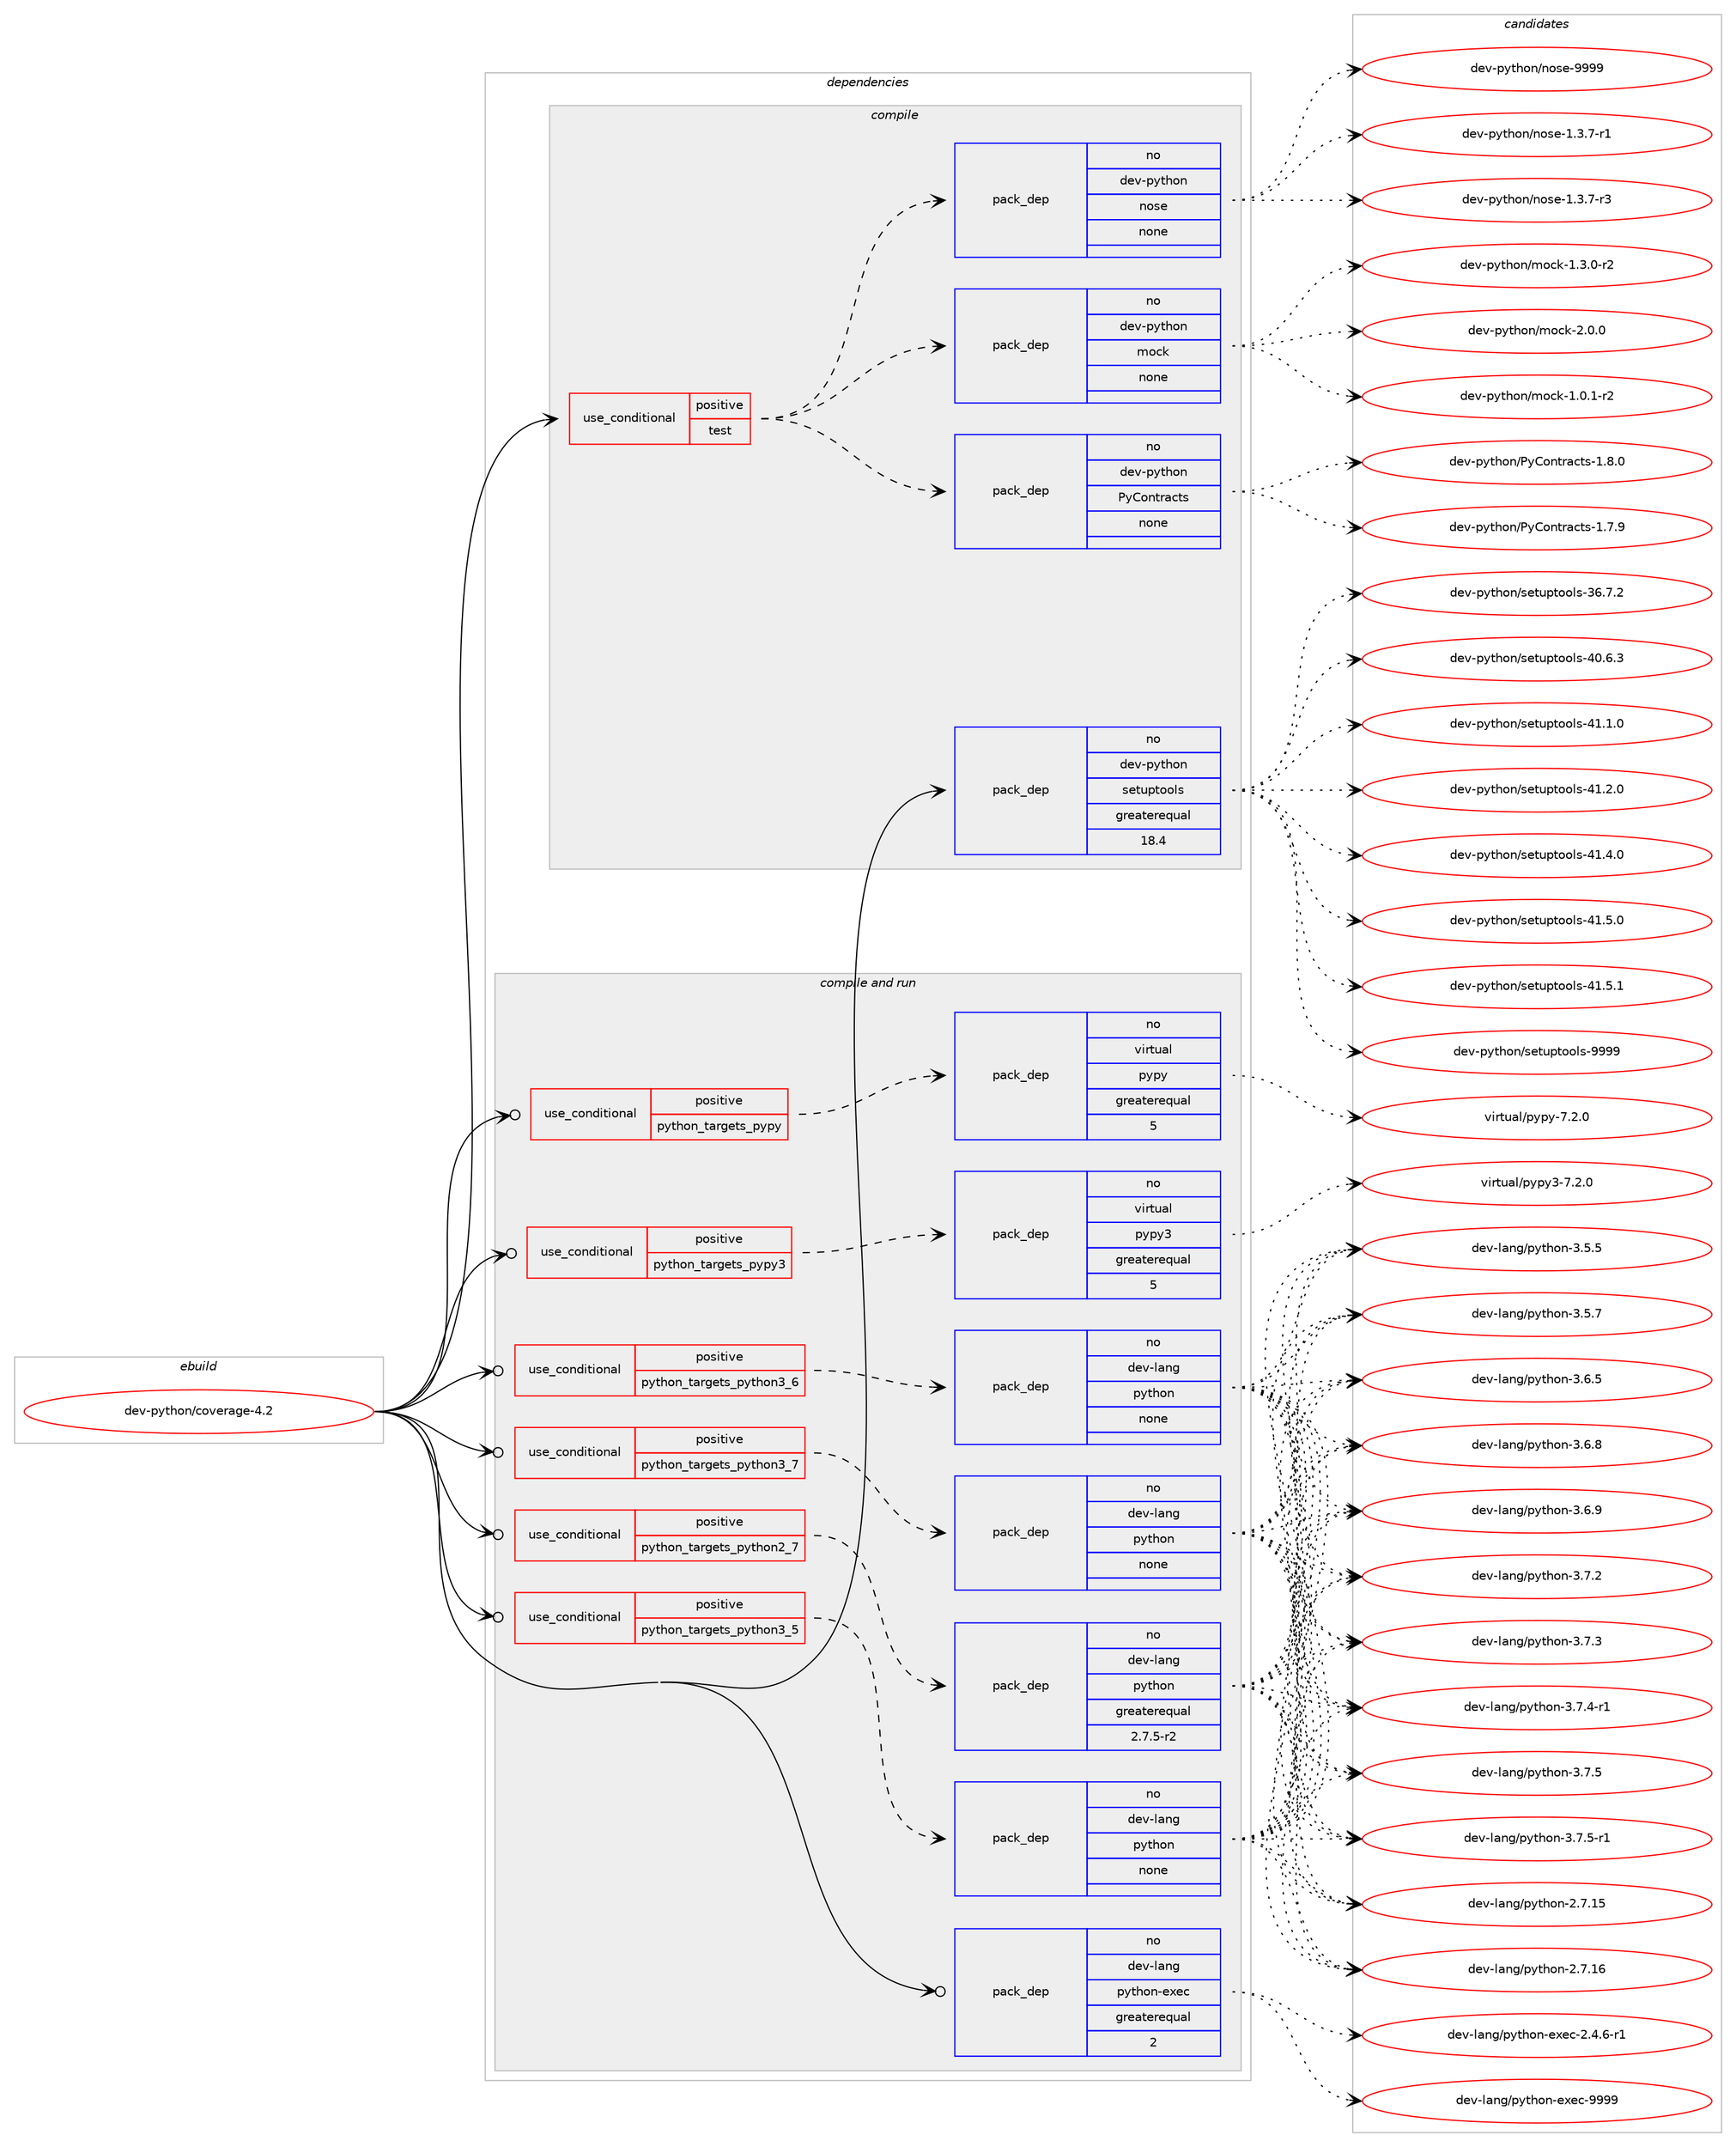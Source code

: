 digraph prolog {

# *************
# Graph options
# *************

newrank=true;
concentrate=true;
compound=true;
graph [rankdir=LR,fontname=Helvetica,fontsize=10,ranksep=1.5];#, ranksep=2.5, nodesep=0.2];
edge  [arrowhead=vee];
node  [fontname=Helvetica,fontsize=10];

# **********
# The ebuild
# **********

subgraph cluster_leftcol {
color=gray;
rank=same;
label=<<i>ebuild</i>>;
id [label="dev-python/coverage-4.2", color=red, width=4, href="../dev-python/coverage-4.2.svg"];
}

# ****************
# The dependencies
# ****************

subgraph cluster_midcol {
color=gray;
label=<<i>dependencies</i>>;
subgraph cluster_compile {
fillcolor="#eeeeee";
style=filled;
label=<<i>compile</i>>;
subgraph cond137895 {
dependency599971 [label=<<TABLE BORDER="0" CELLBORDER="1" CELLSPACING="0" CELLPADDING="4"><TR><TD ROWSPAN="3" CELLPADDING="10">use_conditional</TD></TR><TR><TD>positive</TD></TR><TR><TD>test</TD></TR></TABLE>>, shape=none, color=red];
subgraph pack450297 {
dependency599972 [label=<<TABLE BORDER="0" CELLBORDER="1" CELLSPACING="0" CELLPADDING="4" WIDTH="220"><TR><TD ROWSPAN="6" CELLPADDING="30">pack_dep</TD></TR><TR><TD WIDTH="110">no</TD></TR><TR><TD>dev-python</TD></TR><TR><TD>PyContracts</TD></TR><TR><TD>none</TD></TR><TR><TD></TD></TR></TABLE>>, shape=none, color=blue];
}
dependency599971:e -> dependency599972:w [weight=20,style="dashed",arrowhead="vee"];
subgraph pack450298 {
dependency599973 [label=<<TABLE BORDER="0" CELLBORDER="1" CELLSPACING="0" CELLPADDING="4" WIDTH="220"><TR><TD ROWSPAN="6" CELLPADDING="30">pack_dep</TD></TR><TR><TD WIDTH="110">no</TD></TR><TR><TD>dev-python</TD></TR><TR><TD>mock</TD></TR><TR><TD>none</TD></TR><TR><TD></TD></TR></TABLE>>, shape=none, color=blue];
}
dependency599971:e -> dependency599973:w [weight=20,style="dashed",arrowhead="vee"];
subgraph pack450299 {
dependency599974 [label=<<TABLE BORDER="0" CELLBORDER="1" CELLSPACING="0" CELLPADDING="4" WIDTH="220"><TR><TD ROWSPAN="6" CELLPADDING="30">pack_dep</TD></TR><TR><TD WIDTH="110">no</TD></TR><TR><TD>dev-python</TD></TR><TR><TD>nose</TD></TR><TR><TD>none</TD></TR><TR><TD></TD></TR></TABLE>>, shape=none, color=blue];
}
dependency599971:e -> dependency599974:w [weight=20,style="dashed",arrowhead="vee"];
}
id:e -> dependency599971:w [weight=20,style="solid",arrowhead="vee"];
subgraph pack450300 {
dependency599975 [label=<<TABLE BORDER="0" CELLBORDER="1" CELLSPACING="0" CELLPADDING="4" WIDTH="220"><TR><TD ROWSPAN="6" CELLPADDING="30">pack_dep</TD></TR><TR><TD WIDTH="110">no</TD></TR><TR><TD>dev-python</TD></TR><TR><TD>setuptools</TD></TR><TR><TD>greaterequal</TD></TR><TR><TD>18.4</TD></TR></TABLE>>, shape=none, color=blue];
}
id:e -> dependency599975:w [weight=20,style="solid",arrowhead="vee"];
}
subgraph cluster_compileandrun {
fillcolor="#eeeeee";
style=filled;
label=<<i>compile and run</i>>;
subgraph cond137896 {
dependency599976 [label=<<TABLE BORDER="0" CELLBORDER="1" CELLSPACING="0" CELLPADDING="4"><TR><TD ROWSPAN="3" CELLPADDING="10">use_conditional</TD></TR><TR><TD>positive</TD></TR><TR><TD>python_targets_pypy</TD></TR></TABLE>>, shape=none, color=red];
subgraph pack450301 {
dependency599977 [label=<<TABLE BORDER="0" CELLBORDER="1" CELLSPACING="0" CELLPADDING="4" WIDTH="220"><TR><TD ROWSPAN="6" CELLPADDING="30">pack_dep</TD></TR><TR><TD WIDTH="110">no</TD></TR><TR><TD>virtual</TD></TR><TR><TD>pypy</TD></TR><TR><TD>greaterequal</TD></TR><TR><TD>5</TD></TR></TABLE>>, shape=none, color=blue];
}
dependency599976:e -> dependency599977:w [weight=20,style="dashed",arrowhead="vee"];
}
id:e -> dependency599976:w [weight=20,style="solid",arrowhead="odotvee"];
subgraph cond137897 {
dependency599978 [label=<<TABLE BORDER="0" CELLBORDER="1" CELLSPACING="0" CELLPADDING="4"><TR><TD ROWSPAN="3" CELLPADDING="10">use_conditional</TD></TR><TR><TD>positive</TD></TR><TR><TD>python_targets_pypy3</TD></TR></TABLE>>, shape=none, color=red];
subgraph pack450302 {
dependency599979 [label=<<TABLE BORDER="0" CELLBORDER="1" CELLSPACING="0" CELLPADDING="4" WIDTH="220"><TR><TD ROWSPAN="6" CELLPADDING="30">pack_dep</TD></TR><TR><TD WIDTH="110">no</TD></TR><TR><TD>virtual</TD></TR><TR><TD>pypy3</TD></TR><TR><TD>greaterequal</TD></TR><TR><TD>5</TD></TR></TABLE>>, shape=none, color=blue];
}
dependency599978:e -> dependency599979:w [weight=20,style="dashed",arrowhead="vee"];
}
id:e -> dependency599978:w [weight=20,style="solid",arrowhead="odotvee"];
subgraph cond137898 {
dependency599980 [label=<<TABLE BORDER="0" CELLBORDER="1" CELLSPACING="0" CELLPADDING="4"><TR><TD ROWSPAN="3" CELLPADDING="10">use_conditional</TD></TR><TR><TD>positive</TD></TR><TR><TD>python_targets_python2_7</TD></TR></TABLE>>, shape=none, color=red];
subgraph pack450303 {
dependency599981 [label=<<TABLE BORDER="0" CELLBORDER="1" CELLSPACING="0" CELLPADDING="4" WIDTH="220"><TR><TD ROWSPAN="6" CELLPADDING="30">pack_dep</TD></TR><TR><TD WIDTH="110">no</TD></TR><TR><TD>dev-lang</TD></TR><TR><TD>python</TD></TR><TR><TD>greaterequal</TD></TR><TR><TD>2.7.5-r2</TD></TR></TABLE>>, shape=none, color=blue];
}
dependency599980:e -> dependency599981:w [weight=20,style="dashed",arrowhead="vee"];
}
id:e -> dependency599980:w [weight=20,style="solid",arrowhead="odotvee"];
subgraph cond137899 {
dependency599982 [label=<<TABLE BORDER="0" CELLBORDER="1" CELLSPACING="0" CELLPADDING="4"><TR><TD ROWSPAN="3" CELLPADDING="10">use_conditional</TD></TR><TR><TD>positive</TD></TR><TR><TD>python_targets_python3_5</TD></TR></TABLE>>, shape=none, color=red];
subgraph pack450304 {
dependency599983 [label=<<TABLE BORDER="0" CELLBORDER="1" CELLSPACING="0" CELLPADDING="4" WIDTH="220"><TR><TD ROWSPAN="6" CELLPADDING="30">pack_dep</TD></TR><TR><TD WIDTH="110">no</TD></TR><TR><TD>dev-lang</TD></TR><TR><TD>python</TD></TR><TR><TD>none</TD></TR><TR><TD></TD></TR></TABLE>>, shape=none, color=blue];
}
dependency599982:e -> dependency599983:w [weight=20,style="dashed",arrowhead="vee"];
}
id:e -> dependency599982:w [weight=20,style="solid",arrowhead="odotvee"];
subgraph cond137900 {
dependency599984 [label=<<TABLE BORDER="0" CELLBORDER="1" CELLSPACING="0" CELLPADDING="4"><TR><TD ROWSPAN="3" CELLPADDING="10">use_conditional</TD></TR><TR><TD>positive</TD></TR><TR><TD>python_targets_python3_6</TD></TR></TABLE>>, shape=none, color=red];
subgraph pack450305 {
dependency599985 [label=<<TABLE BORDER="0" CELLBORDER="1" CELLSPACING="0" CELLPADDING="4" WIDTH="220"><TR><TD ROWSPAN="6" CELLPADDING="30">pack_dep</TD></TR><TR><TD WIDTH="110">no</TD></TR><TR><TD>dev-lang</TD></TR><TR><TD>python</TD></TR><TR><TD>none</TD></TR><TR><TD></TD></TR></TABLE>>, shape=none, color=blue];
}
dependency599984:e -> dependency599985:w [weight=20,style="dashed",arrowhead="vee"];
}
id:e -> dependency599984:w [weight=20,style="solid",arrowhead="odotvee"];
subgraph cond137901 {
dependency599986 [label=<<TABLE BORDER="0" CELLBORDER="1" CELLSPACING="0" CELLPADDING="4"><TR><TD ROWSPAN="3" CELLPADDING="10">use_conditional</TD></TR><TR><TD>positive</TD></TR><TR><TD>python_targets_python3_7</TD></TR></TABLE>>, shape=none, color=red];
subgraph pack450306 {
dependency599987 [label=<<TABLE BORDER="0" CELLBORDER="1" CELLSPACING="0" CELLPADDING="4" WIDTH="220"><TR><TD ROWSPAN="6" CELLPADDING="30">pack_dep</TD></TR><TR><TD WIDTH="110">no</TD></TR><TR><TD>dev-lang</TD></TR><TR><TD>python</TD></TR><TR><TD>none</TD></TR><TR><TD></TD></TR></TABLE>>, shape=none, color=blue];
}
dependency599986:e -> dependency599987:w [weight=20,style="dashed",arrowhead="vee"];
}
id:e -> dependency599986:w [weight=20,style="solid",arrowhead="odotvee"];
subgraph pack450307 {
dependency599988 [label=<<TABLE BORDER="0" CELLBORDER="1" CELLSPACING="0" CELLPADDING="4" WIDTH="220"><TR><TD ROWSPAN="6" CELLPADDING="30">pack_dep</TD></TR><TR><TD WIDTH="110">no</TD></TR><TR><TD>dev-lang</TD></TR><TR><TD>python-exec</TD></TR><TR><TD>greaterequal</TD></TR><TR><TD>2</TD></TR></TABLE>>, shape=none, color=blue];
}
id:e -> dependency599988:w [weight=20,style="solid",arrowhead="odotvee"];
}
subgraph cluster_run {
fillcolor="#eeeeee";
style=filled;
label=<<i>run</i>>;
}
}

# **************
# The candidates
# **************

subgraph cluster_choices {
rank=same;
color=gray;
label=<<i>candidates</i>>;

subgraph choice450297 {
color=black;
nodesep=1;
choice100101118451121211161041111104780121671111101161149799116115454946554657 [label="dev-python/PyContracts-1.7.9", color=red, width=4,href="../dev-python/PyContracts-1.7.9.svg"];
choice100101118451121211161041111104780121671111101161149799116115454946564648 [label="dev-python/PyContracts-1.8.0", color=red, width=4,href="../dev-python/PyContracts-1.8.0.svg"];
dependency599972:e -> choice100101118451121211161041111104780121671111101161149799116115454946554657:w [style=dotted,weight="100"];
dependency599972:e -> choice100101118451121211161041111104780121671111101161149799116115454946564648:w [style=dotted,weight="100"];
}
subgraph choice450298 {
color=black;
nodesep=1;
choice1001011184511212111610411111047109111991074549464846494511450 [label="dev-python/mock-1.0.1-r2", color=red, width=4,href="../dev-python/mock-1.0.1-r2.svg"];
choice1001011184511212111610411111047109111991074549465146484511450 [label="dev-python/mock-1.3.0-r2", color=red, width=4,href="../dev-python/mock-1.3.0-r2.svg"];
choice100101118451121211161041111104710911199107455046484648 [label="dev-python/mock-2.0.0", color=red, width=4,href="../dev-python/mock-2.0.0.svg"];
dependency599973:e -> choice1001011184511212111610411111047109111991074549464846494511450:w [style=dotted,weight="100"];
dependency599973:e -> choice1001011184511212111610411111047109111991074549465146484511450:w [style=dotted,weight="100"];
dependency599973:e -> choice100101118451121211161041111104710911199107455046484648:w [style=dotted,weight="100"];
}
subgraph choice450299 {
color=black;
nodesep=1;
choice10010111845112121116104111110471101111151014549465146554511449 [label="dev-python/nose-1.3.7-r1", color=red, width=4,href="../dev-python/nose-1.3.7-r1.svg"];
choice10010111845112121116104111110471101111151014549465146554511451 [label="dev-python/nose-1.3.7-r3", color=red, width=4,href="../dev-python/nose-1.3.7-r3.svg"];
choice10010111845112121116104111110471101111151014557575757 [label="dev-python/nose-9999", color=red, width=4,href="../dev-python/nose-9999.svg"];
dependency599974:e -> choice10010111845112121116104111110471101111151014549465146554511449:w [style=dotted,weight="100"];
dependency599974:e -> choice10010111845112121116104111110471101111151014549465146554511451:w [style=dotted,weight="100"];
dependency599974:e -> choice10010111845112121116104111110471101111151014557575757:w [style=dotted,weight="100"];
}
subgraph choice450300 {
color=black;
nodesep=1;
choice100101118451121211161041111104711510111611711211611111110811545515446554650 [label="dev-python/setuptools-36.7.2", color=red, width=4,href="../dev-python/setuptools-36.7.2.svg"];
choice100101118451121211161041111104711510111611711211611111110811545524846544651 [label="dev-python/setuptools-40.6.3", color=red, width=4,href="../dev-python/setuptools-40.6.3.svg"];
choice100101118451121211161041111104711510111611711211611111110811545524946494648 [label="dev-python/setuptools-41.1.0", color=red, width=4,href="../dev-python/setuptools-41.1.0.svg"];
choice100101118451121211161041111104711510111611711211611111110811545524946504648 [label="dev-python/setuptools-41.2.0", color=red, width=4,href="../dev-python/setuptools-41.2.0.svg"];
choice100101118451121211161041111104711510111611711211611111110811545524946524648 [label="dev-python/setuptools-41.4.0", color=red, width=4,href="../dev-python/setuptools-41.4.0.svg"];
choice100101118451121211161041111104711510111611711211611111110811545524946534648 [label="dev-python/setuptools-41.5.0", color=red, width=4,href="../dev-python/setuptools-41.5.0.svg"];
choice100101118451121211161041111104711510111611711211611111110811545524946534649 [label="dev-python/setuptools-41.5.1", color=red, width=4,href="../dev-python/setuptools-41.5.1.svg"];
choice10010111845112121116104111110471151011161171121161111111081154557575757 [label="dev-python/setuptools-9999", color=red, width=4,href="../dev-python/setuptools-9999.svg"];
dependency599975:e -> choice100101118451121211161041111104711510111611711211611111110811545515446554650:w [style=dotted,weight="100"];
dependency599975:e -> choice100101118451121211161041111104711510111611711211611111110811545524846544651:w [style=dotted,weight="100"];
dependency599975:e -> choice100101118451121211161041111104711510111611711211611111110811545524946494648:w [style=dotted,weight="100"];
dependency599975:e -> choice100101118451121211161041111104711510111611711211611111110811545524946504648:w [style=dotted,weight="100"];
dependency599975:e -> choice100101118451121211161041111104711510111611711211611111110811545524946524648:w [style=dotted,weight="100"];
dependency599975:e -> choice100101118451121211161041111104711510111611711211611111110811545524946534648:w [style=dotted,weight="100"];
dependency599975:e -> choice100101118451121211161041111104711510111611711211611111110811545524946534649:w [style=dotted,weight="100"];
dependency599975:e -> choice10010111845112121116104111110471151011161171121161111111081154557575757:w [style=dotted,weight="100"];
}
subgraph choice450301 {
color=black;
nodesep=1;
choice1181051141161179710847112121112121455546504648 [label="virtual/pypy-7.2.0", color=red, width=4,href="../virtual/pypy-7.2.0.svg"];
dependency599977:e -> choice1181051141161179710847112121112121455546504648:w [style=dotted,weight="100"];
}
subgraph choice450302 {
color=black;
nodesep=1;
choice118105114116117971084711212111212151455546504648 [label="virtual/pypy3-7.2.0", color=red, width=4,href="../virtual/pypy3-7.2.0.svg"];
dependency599979:e -> choice118105114116117971084711212111212151455546504648:w [style=dotted,weight="100"];
}
subgraph choice450303 {
color=black;
nodesep=1;
choice10010111845108971101034711212111610411111045504655464953 [label="dev-lang/python-2.7.15", color=red, width=4,href="../dev-lang/python-2.7.15.svg"];
choice10010111845108971101034711212111610411111045504655464954 [label="dev-lang/python-2.7.16", color=red, width=4,href="../dev-lang/python-2.7.16.svg"];
choice100101118451089711010347112121116104111110455146534653 [label="dev-lang/python-3.5.5", color=red, width=4,href="../dev-lang/python-3.5.5.svg"];
choice100101118451089711010347112121116104111110455146534655 [label="dev-lang/python-3.5.7", color=red, width=4,href="../dev-lang/python-3.5.7.svg"];
choice100101118451089711010347112121116104111110455146544653 [label="dev-lang/python-3.6.5", color=red, width=4,href="../dev-lang/python-3.6.5.svg"];
choice100101118451089711010347112121116104111110455146544656 [label="dev-lang/python-3.6.8", color=red, width=4,href="../dev-lang/python-3.6.8.svg"];
choice100101118451089711010347112121116104111110455146544657 [label="dev-lang/python-3.6.9", color=red, width=4,href="../dev-lang/python-3.6.9.svg"];
choice100101118451089711010347112121116104111110455146554650 [label="dev-lang/python-3.7.2", color=red, width=4,href="../dev-lang/python-3.7.2.svg"];
choice100101118451089711010347112121116104111110455146554651 [label="dev-lang/python-3.7.3", color=red, width=4,href="../dev-lang/python-3.7.3.svg"];
choice1001011184510897110103471121211161041111104551465546524511449 [label="dev-lang/python-3.7.4-r1", color=red, width=4,href="../dev-lang/python-3.7.4-r1.svg"];
choice100101118451089711010347112121116104111110455146554653 [label="dev-lang/python-3.7.5", color=red, width=4,href="../dev-lang/python-3.7.5.svg"];
choice1001011184510897110103471121211161041111104551465546534511449 [label="dev-lang/python-3.7.5-r1", color=red, width=4,href="../dev-lang/python-3.7.5-r1.svg"];
dependency599981:e -> choice10010111845108971101034711212111610411111045504655464953:w [style=dotted,weight="100"];
dependency599981:e -> choice10010111845108971101034711212111610411111045504655464954:w [style=dotted,weight="100"];
dependency599981:e -> choice100101118451089711010347112121116104111110455146534653:w [style=dotted,weight="100"];
dependency599981:e -> choice100101118451089711010347112121116104111110455146534655:w [style=dotted,weight="100"];
dependency599981:e -> choice100101118451089711010347112121116104111110455146544653:w [style=dotted,weight="100"];
dependency599981:e -> choice100101118451089711010347112121116104111110455146544656:w [style=dotted,weight="100"];
dependency599981:e -> choice100101118451089711010347112121116104111110455146544657:w [style=dotted,weight="100"];
dependency599981:e -> choice100101118451089711010347112121116104111110455146554650:w [style=dotted,weight="100"];
dependency599981:e -> choice100101118451089711010347112121116104111110455146554651:w [style=dotted,weight="100"];
dependency599981:e -> choice1001011184510897110103471121211161041111104551465546524511449:w [style=dotted,weight="100"];
dependency599981:e -> choice100101118451089711010347112121116104111110455146554653:w [style=dotted,weight="100"];
dependency599981:e -> choice1001011184510897110103471121211161041111104551465546534511449:w [style=dotted,weight="100"];
}
subgraph choice450304 {
color=black;
nodesep=1;
choice10010111845108971101034711212111610411111045504655464953 [label="dev-lang/python-2.7.15", color=red, width=4,href="../dev-lang/python-2.7.15.svg"];
choice10010111845108971101034711212111610411111045504655464954 [label="dev-lang/python-2.7.16", color=red, width=4,href="../dev-lang/python-2.7.16.svg"];
choice100101118451089711010347112121116104111110455146534653 [label="dev-lang/python-3.5.5", color=red, width=4,href="../dev-lang/python-3.5.5.svg"];
choice100101118451089711010347112121116104111110455146534655 [label="dev-lang/python-3.5.7", color=red, width=4,href="../dev-lang/python-3.5.7.svg"];
choice100101118451089711010347112121116104111110455146544653 [label="dev-lang/python-3.6.5", color=red, width=4,href="../dev-lang/python-3.6.5.svg"];
choice100101118451089711010347112121116104111110455146544656 [label="dev-lang/python-3.6.8", color=red, width=4,href="../dev-lang/python-3.6.8.svg"];
choice100101118451089711010347112121116104111110455146544657 [label="dev-lang/python-3.6.9", color=red, width=4,href="../dev-lang/python-3.6.9.svg"];
choice100101118451089711010347112121116104111110455146554650 [label="dev-lang/python-3.7.2", color=red, width=4,href="../dev-lang/python-3.7.2.svg"];
choice100101118451089711010347112121116104111110455146554651 [label="dev-lang/python-3.7.3", color=red, width=4,href="../dev-lang/python-3.7.3.svg"];
choice1001011184510897110103471121211161041111104551465546524511449 [label="dev-lang/python-3.7.4-r1", color=red, width=4,href="../dev-lang/python-3.7.4-r1.svg"];
choice100101118451089711010347112121116104111110455146554653 [label="dev-lang/python-3.7.5", color=red, width=4,href="../dev-lang/python-3.7.5.svg"];
choice1001011184510897110103471121211161041111104551465546534511449 [label="dev-lang/python-3.7.5-r1", color=red, width=4,href="../dev-lang/python-3.7.5-r1.svg"];
dependency599983:e -> choice10010111845108971101034711212111610411111045504655464953:w [style=dotted,weight="100"];
dependency599983:e -> choice10010111845108971101034711212111610411111045504655464954:w [style=dotted,weight="100"];
dependency599983:e -> choice100101118451089711010347112121116104111110455146534653:w [style=dotted,weight="100"];
dependency599983:e -> choice100101118451089711010347112121116104111110455146534655:w [style=dotted,weight="100"];
dependency599983:e -> choice100101118451089711010347112121116104111110455146544653:w [style=dotted,weight="100"];
dependency599983:e -> choice100101118451089711010347112121116104111110455146544656:w [style=dotted,weight="100"];
dependency599983:e -> choice100101118451089711010347112121116104111110455146544657:w [style=dotted,weight="100"];
dependency599983:e -> choice100101118451089711010347112121116104111110455146554650:w [style=dotted,weight="100"];
dependency599983:e -> choice100101118451089711010347112121116104111110455146554651:w [style=dotted,weight="100"];
dependency599983:e -> choice1001011184510897110103471121211161041111104551465546524511449:w [style=dotted,weight="100"];
dependency599983:e -> choice100101118451089711010347112121116104111110455146554653:w [style=dotted,weight="100"];
dependency599983:e -> choice1001011184510897110103471121211161041111104551465546534511449:w [style=dotted,weight="100"];
}
subgraph choice450305 {
color=black;
nodesep=1;
choice10010111845108971101034711212111610411111045504655464953 [label="dev-lang/python-2.7.15", color=red, width=4,href="../dev-lang/python-2.7.15.svg"];
choice10010111845108971101034711212111610411111045504655464954 [label="dev-lang/python-2.7.16", color=red, width=4,href="../dev-lang/python-2.7.16.svg"];
choice100101118451089711010347112121116104111110455146534653 [label="dev-lang/python-3.5.5", color=red, width=4,href="../dev-lang/python-3.5.5.svg"];
choice100101118451089711010347112121116104111110455146534655 [label="dev-lang/python-3.5.7", color=red, width=4,href="../dev-lang/python-3.5.7.svg"];
choice100101118451089711010347112121116104111110455146544653 [label="dev-lang/python-3.6.5", color=red, width=4,href="../dev-lang/python-3.6.5.svg"];
choice100101118451089711010347112121116104111110455146544656 [label="dev-lang/python-3.6.8", color=red, width=4,href="../dev-lang/python-3.6.8.svg"];
choice100101118451089711010347112121116104111110455146544657 [label="dev-lang/python-3.6.9", color=red, width=4,href="../dev-lang/python-3.6.9.svg"];
choice100101118451089711010347112121116104111110455146554650 [label="dev-lang/python-3.7.2", color=red, width=4,href="../dev-lang/python-3.7.2.svg"];
choice100101118451089711010347112121116104111110455146554651 [label="dev-lang/python-3.7.3", color=red, width=4,href="../dev-lang/python-3.7.3.svg"];
choice1001011184510897110103471121211161041111104551465546524511449 [label="dev-lang/python-3.7.4-r1", color=red, width=4,href="../dev-lang/python-3.7.4-r1.svg"];
choice100101118451089711010347112121116104111110455146554653 [label="dev-lang/python-3.7.5", color=red, width=4,href="../dev-lang/python-3.7.5.svg"];
choice1001011184510897110103471121211161041111104551465546534511449 [label="dev-lang/python-3.7.5-r1", color=red, width=4,href="../dev-lang/python-3.7.5-r1.svg"];
dependency599985:e -> choice10010111845108971101034711212111610411111045504655464953:w [style=dotted,weight="100"];
dependency599985:e -> choice10010111845108971101034711212111610411111045504655464954:w [style=dotted,weight="100"];
dependency599985:e -> choice100101118451089711010347112121116104111110455146534653:w [style=dotted,weight="100"];
dependency599985:e -> choice100101118451089711010347112121116104111110455146534655:w [style=dotted,weight="100"];
dependency599985:e -> choice100101118451089711010347112121116104111110455146544653:w [style=dotted,weight="100"];
dependency599985:e -> choice100101118451089711010347112121116104111110455146544656:w [style=dotted,weight="100"];
dependency599985:e -> choice100101118451089711010347112121116104111110455146544657:w [style=dotted,weight="100"];
dependency599985:e -> choice100101118451089711010347112121116104111110455146554650:w [style=dotted,weight="100"];
dependency599985:e -> choice100101118451089711010347112121116104111110455146554651:w [style=dotted,weight="100"];
dependency599985:e -> choice1001011184510897110103471121211161041111104551465546524511449:w [style=dotted,weight="100"];
dependency599985:e -> choice100101118451089711010347112121116104111110455146554653:w [style=dotted,weight="100"];
dependency599985:e -> choice1001011184510897110103471121211161041111104551465546534511449:w [style=dotted,weight="100"];
}
subgraph choice450306 {
color=black;
nodesep=1;
choice10010111845108971101034711212111610411111045504655464953 [label="dev-lang/python-2.7.15", color=red, width=4,href="../dev-lang/python-2.7.15.svg"];
choice10010111845108971101034711212111610411111045504655464954 [label="dev-lang/python-2.7.16", color=red, width=4,href="../dev-lang/python-2.7.16.svg"];
choice100101118451089711010347112121116104111110455146534653 [label="dev-lang/python-3.5.5", color=red, width=4,href="../dev-lang/python-3.5.5.svg"];
choice100101118451089711010347112121116104111110455146534655 [label="dev-lang/python-3.5.7", color=red, width=4,href="../dev-lang/python-3.5.7.svg"];
choice100101118451089711010347112121116104111110455146544653 [label="dev-lang/python-3.6.5", color=red, width=4,href="../dev-lang/python-3.6.5.svg"];
choice100101118451089711010347112121116104111110455146544656 [label="dev-lang/python-3.6.8", color=red, width=4,href="../dev-lang/python-3.6.8.svg"];
choice100101118451089711010347112121116104111110455146544657 [label="dev-lang/python-3.6.9", color=red, width=4,href="../dev-lang/python-3.6.9.svg"];
choice100101118451089711010347112121116104111110455146554650 [label="dev-lang/python-3.7.2", color=red, width=4,href="../dev-lang/python-3.7.2.svg"];
choice100101118451089711010347112121116104111110455146554651 [label="dev-lang/python-3.7.3", color=red, width=4,href="../dev-lang/python-3.7.3.svg"];
choice1001011184510897110103471121211161041111104551465546524511449 [label="dev-lang/python-3.7.4-r1", color=red, width=4,href="../dev-lang/python-3.7.4-r1.svg"];
choice100101118451089711010347112121116104111110455146554653 [label="dev-lang/python-3.7.5", color=red, width=4,href="../dev-lang/python-3.7.5.svg"];
choice1001011184510897110103471121211161041111104551465546534511449 [label="dev-lang/python-3.7.5-r1", color=red, width=4,href="../dev-lang/python-3.7.5-r1.svg"];
dependency599987:e -> choice10010111845108971101034711212111610411111045504655464953:w [style=dotted,weight="100"];
dependency599987:e -> choice10010111845108971101034711212111610411111045504655464954:w [style=dotted,weight="100"];
dependency599987:e -> choice100101118451089711010347112121116104111110455146534653:w [style=dotted,weight="100"];
dependency599987:e -> choice100101118451089711010347112121116104111110455146534655:w [style=dotted,weight="100"];
dependency599987:e -> choice100101118451089711010347112121116104111110455146544653:w [style=dotted,weight="100"];
dependency599987:e -> choice100101118451089711010347112121116104111110455146544656:w [style=dotted,weight="100"];
dependency599987:e -> choice100101118451089711010347112121116104111110455146544657:w [style=dotted,weight="100"];
dependency599987:e -> choice100101118451089711010347112121116104111110455146554650:w [style=dotted,weight="100"];
dependency599987:e -> choice100101118451089711010347112121116104111110455146554651:w [style=dotted,weight="100"];
dependency599987:e -> choice1001011184510897110103471121211161041111104551465546524511449:w [style=dotted,weight="100"];
dependency599987:e -> choice100101118451089711010347112121116104111110455146554653:w [style=dotted,weight="100"];
dependency599987:e -> choice1001011184510897110103471121211161041111104551465546534511449:w [style=dotted,weight="100"];
}
subgraph choice450307 {
color=black;
nodesep=1;
choice10010111845108971101034711212111610411111045101120101994550465246544511449 [label="dev-lang/python-exec-2.4.6-r1", color=red, width=4,href="../dev-lang/python-exec-2.4.6-r1.svg"];
choice10010111845108971101034711212111610411111045101120101994557575757 [label="dev-lang/python-exec-9999", color=red, width=4,href="../dev-lang/python-exec-9999.svg"];
dependency599988:e -> choice10010111845108971101034711212111610411111045101120101994550465246544511449:w [style=dotted,weight="100"];
dependency599988:e -> choice10010111845108971101034711212111610411111045101120101994557575757:w [style=dotted,weight="100"];
}
}

}
